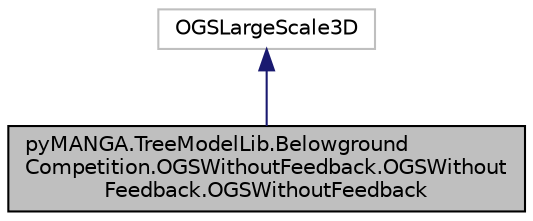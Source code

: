 digraph "pyMANGA.TreeModelLib.BelowgroundCompetition.OGSWithoutFeedback.OGSWithoutFeedback.OGSWithoutFeedback"
{
  edge [fontname="Helvetica",fontsize="10",labelfontname="Helvetica",labelfontsize="10"];
  node [fontname="Helvetica",fontsize="10",shape=record];
  Node1 [label="pyMANGA.TreeModelLib.Belowground\lCompetition.OGSWithoutFeedback.OGSWithout\lFeedback.OGSWithoutFeedback",height=0.2,width=0.4,color="black", fillcolor="grey75", style="filled", fontcolor="black"];
  Node2 -> Node1 [dir="back",color="midnightblue",fontsize="10",style="solid",fontname="Helvetica"];
  Node2 [label="OGSLargeScale3D",height=0.2,width=0.4,color="grey75", fillcolor="white", style="filled"];
}
